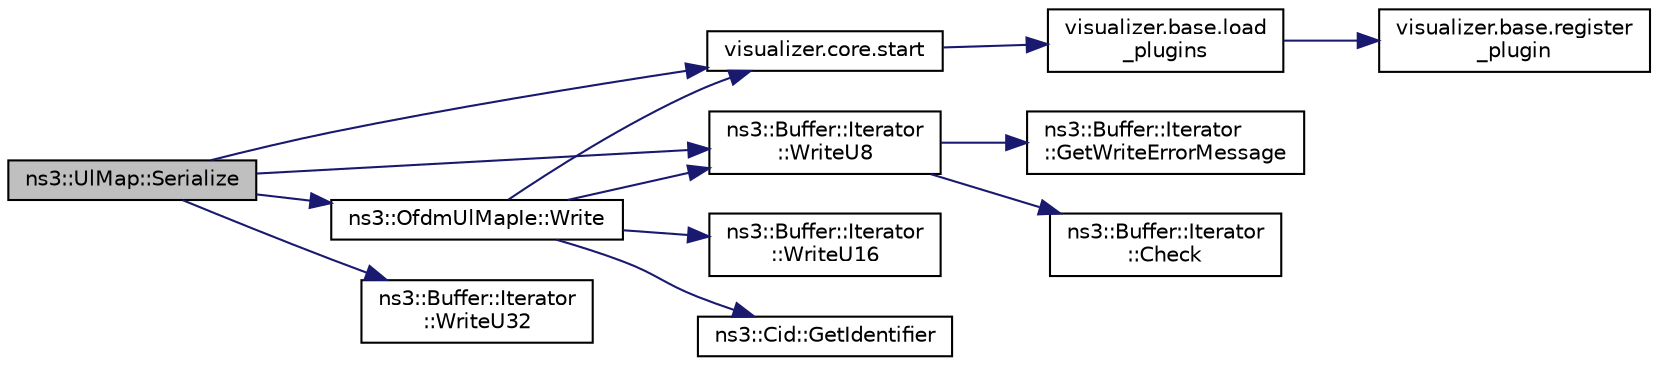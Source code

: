 digraph "ns3::UlMap::Serialize"
{
  edge [fontname="Helvetica",fontsize="10",labelfontname="Helvetica",labelfontsize="10"];
  node [fontname="Helvetica",fontsize="10",shape=record];
  rankdir="LR";
  Node1 [label="ns3::UlMap::Serialize",height=0.2,width=0.4,color="black", fillcolor="grey75", style="filled", fontcolor="black"];
  Node1 -> Node2 [color="midnightblue",fontsize="10",style="solid"];
  Node2 [label="visualizer.core.start",height=0.2,width=0.4,color="black", fillcolor="white", style="filled",URL="$df/d6c/namespacevisualizer_1_1core.html#a2a35e5d8a34af358b508dac8635754e0"];
  Node2 -> Node3 [color="midnightblue",fontsize="10",style="solid"];
  Node3 [label="visualizer.base.load\l_plugins",height=0.2,width=0.4,color="black", fillcolor="white", style="filled",URL="$d4/d39/namespacevisualizer_1_1base.html#ad171497a5ff1afe0a73bedaebf35448f"];
  Node3 -> Node4 [color="midnightblue",fontsize="10",style="solid"];
  Node4 [label="visualizer.base.register\l_plugin",height=0.2,width=0.4,color="black", fillcolor="white", style="filled",URL="$d4/d39/namespacevisualizer_1_1base.html#a6b0ffcff1e17ec4027496f50177e5b9e"];
  Node1 -> Node5 [color="midnightblue",fontsize="10",style="solid"];
  Node5 [label="ns3::Buffer::Iterator\l::WriteU8",height=0.2,width=0.4,color="black", fillcolor="white", style="filled",URL="$d0/daf/classns3_1_1Buffer_1_1Iterator.html#a3c7bacca6cbb821c9d14fa4626b7ae16"];
  Node5 -> Node6 [color="midnightblue",fontsize="10",style="solid"];
  Node6 [label="ns3::Buffer::Iterator\l::Check",height=0.2,width=0.4,color="black", fillcolor="white", style="filled",URL="$d0/daf/classns3_1_1Buffer_1_1Iterator.html#af8d294593fd36e8b55124bdfba3d0152"];
  Node5 -> Node7 [color="midnightblue",fontsize="10",style="solid"];
  Node7 [label="ns3::Buffer::Iterator\l::GetWriteErrorMessage",height=0.2,width=0.4,color="black", fillcolor="white", style="filled",URL="$d0/daf/classns3_1_1Buffer_1_1Iterator.html#ae37b790336264f34d65971231c3ed1f1",tooltip="Returns an appropriate message indicating a write error. "];
  Node1 -> Node8 [color="midnightblue",fontsize="10",style="solid"];
  Node8 [label="ns3::Buffer::Iterator\l::WriteU32",height=0.2,width=0.4,color="black", fillcolor="white", style="filled",URL="$d0/daf/classns3_1_1Buffer_1_1Iterator.html#a0b63e75d5f552e139187aaae4b21a589"];
  Node1 -> Node9 [color="midnightblue",fontsize="10",style="solid"];
  Node9 [label="ns3::OfdmUlMapIe::Write",height=0.2,width=0.4,color="black", fillcolor="white", style="filled",URL="$d7/d47/classns3_1_1OfdmUlMapIe.html#af455e0a2ab5c3d4a4a76d2ead8e10b64"];
  Node9 -> Node2 [color="midnightblue",fontsize="10",style="solid"];
  Node9 -> Node10 [color="midnightblue",fontsize="10",style="solid"];
  Node10 [label="ns3::Buffer::Iterator\l::WriteU16",height=0.2,width=0.4,color="black", fillcolor="white", style="filled",URL="$d0/daf/classns3_1_1Buffer_1_1Iterator.html#a67fdfa2b4295a6f807b9670c7c8e4c0b"];
  Node9 -> Node11 [color="midnightblue",fontsize="10",style="solid"];
  Node11 [label="ns3::Cid::GetIdentifier",height=0.2,width=0.4,color="black", fillcolor="white", style="filled",URL="$de/d5c/classns3_1_1Cid.html#a8745a5cf5b7f2e5d142c4fb79072a053"];
  Node9 -> Node5 [color="midnightblue",fontsize="10",style="solid"];
}
